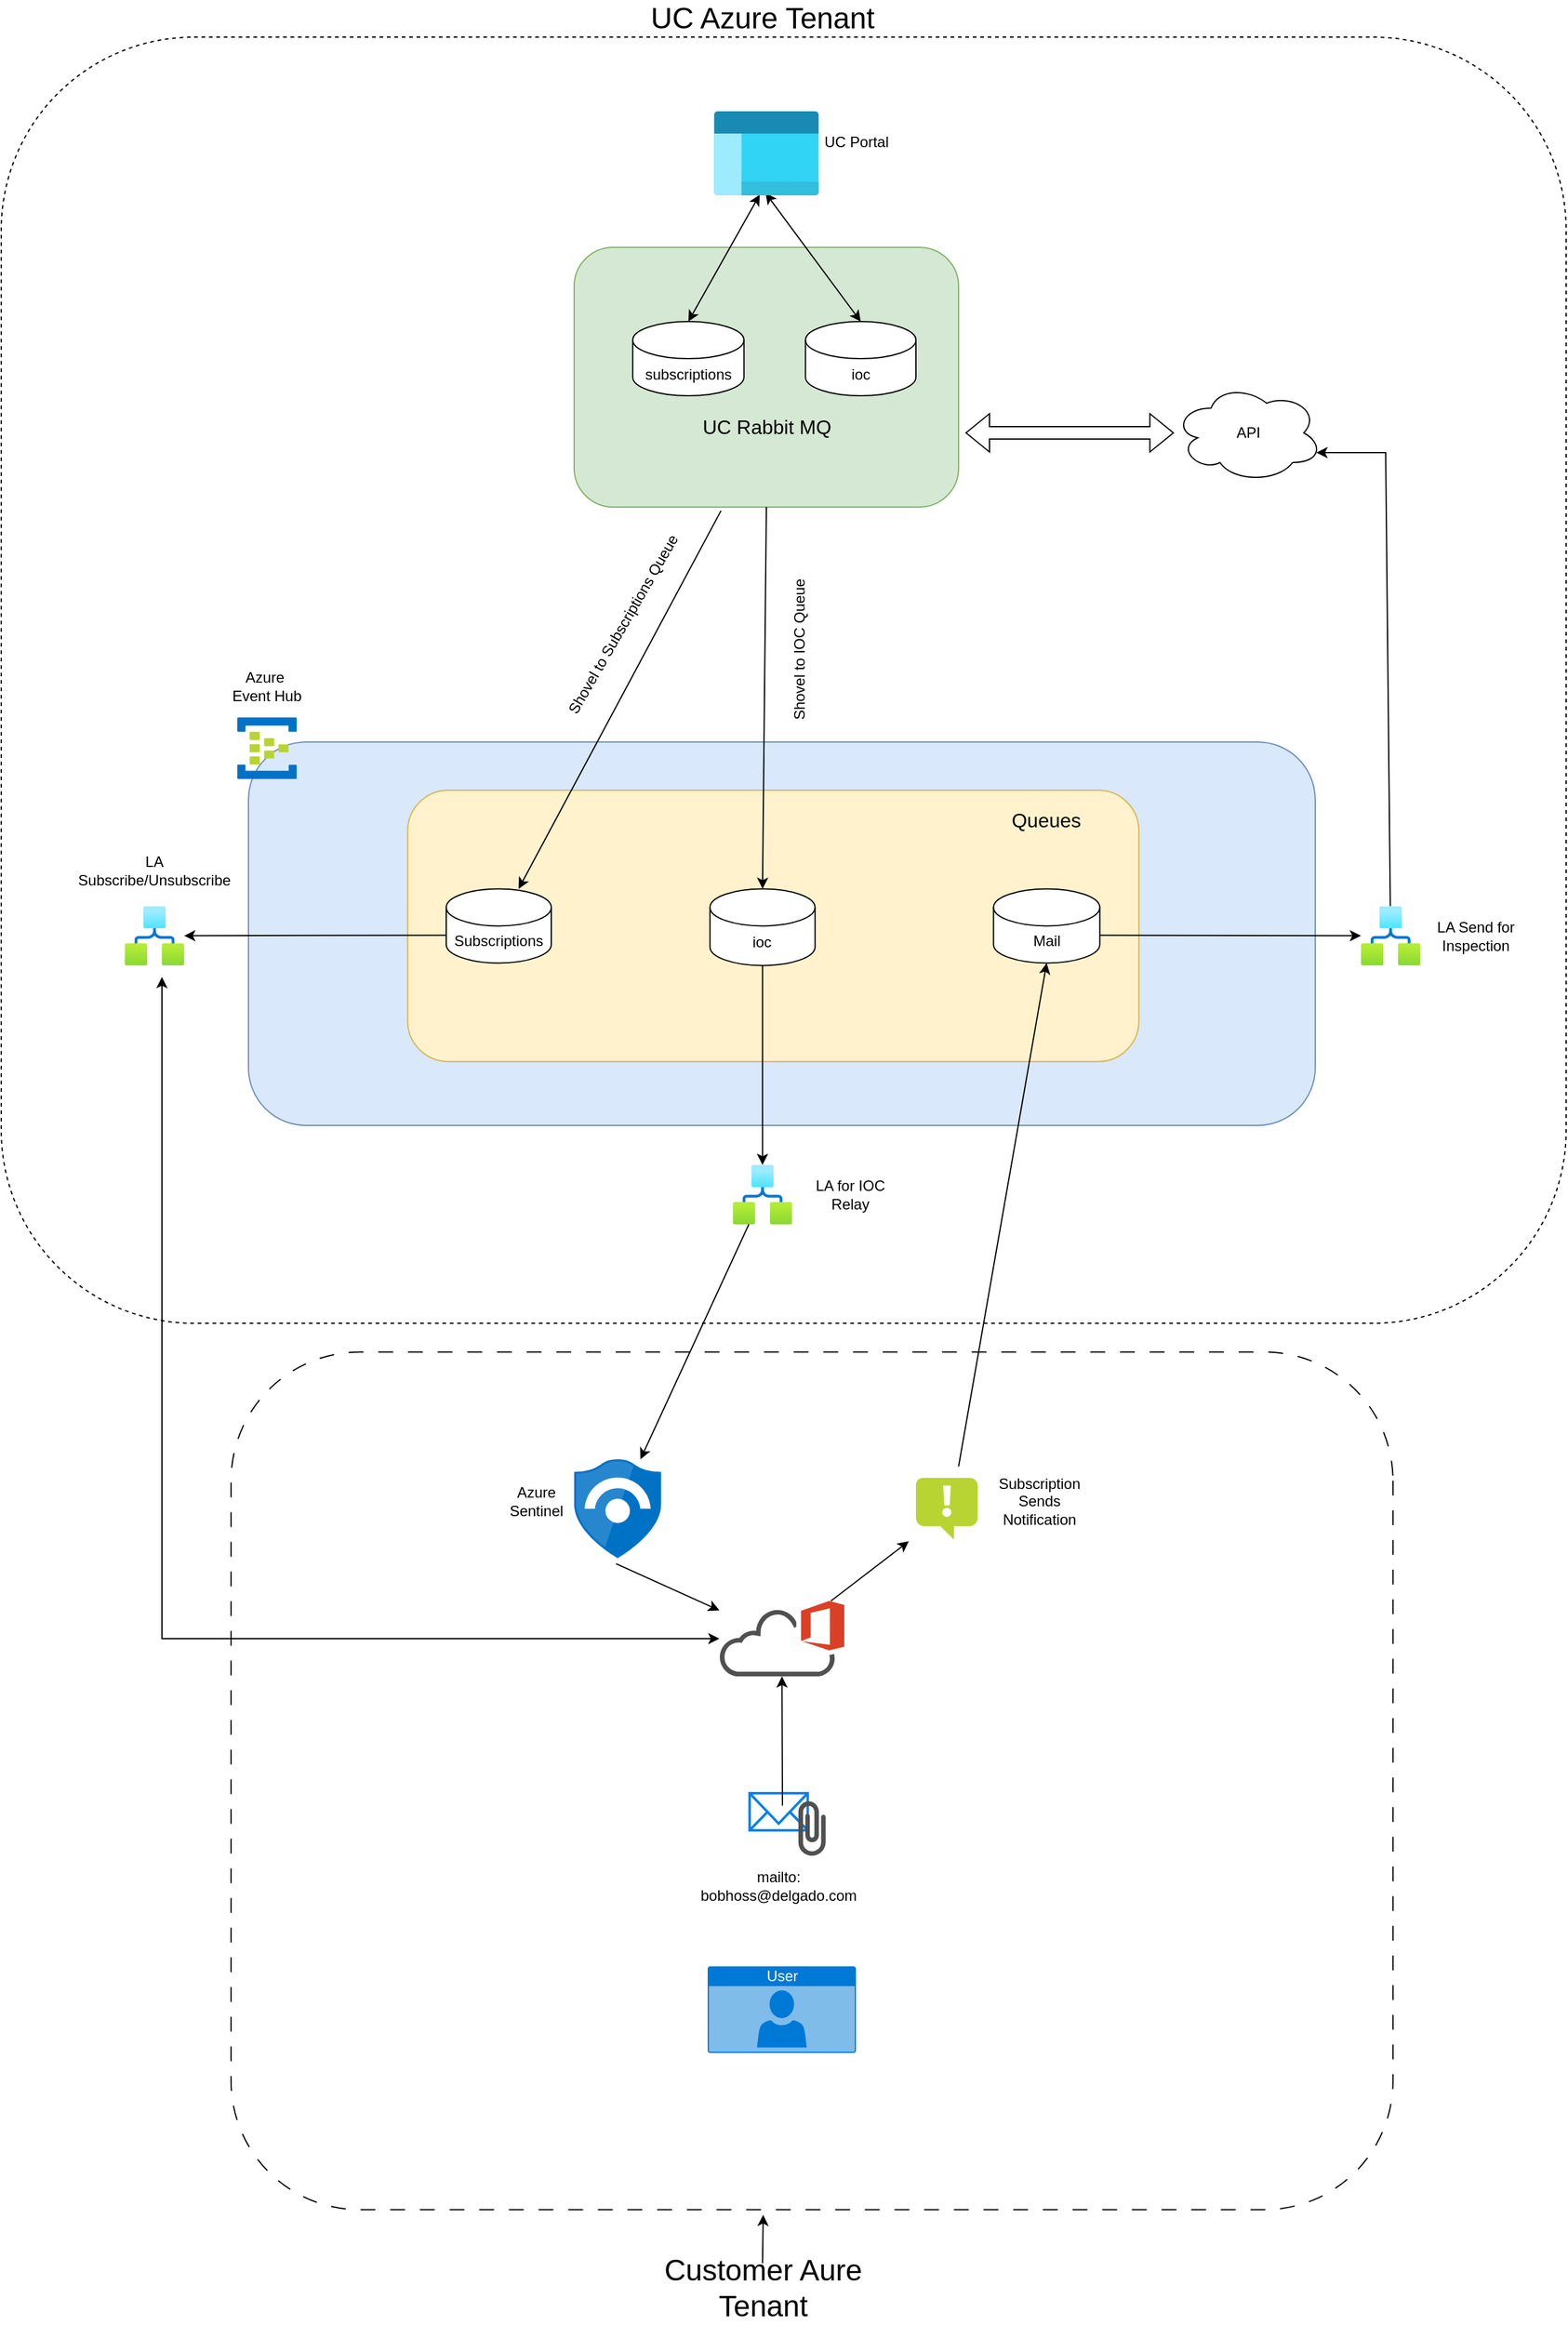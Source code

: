 <mxfile version="21.6.8" type="device">
  <diagram id="4mdgIPlBegKgzQdD6meI" name="ServiceBus-High-Level">
    <mxGraphModel dx="2049" dy="2287" grid="1" gridSize="10" guides="1" tooltips="1" connect="1" arrows="1" fold="1" page="1" pageScale="1" pageWidth="850" pageHeight="1100" math="0" shadow="0">
      <root>
        <mxCell id="0" />
        <mxCell id="1" parent="0" />
        <mxCell id="MIT6gQoDaKsgvTAdr3W3-1" value="" style="rounded=1;whiteSpace=wrap;html=1;dashed=1;" parent="1" vertex="1">
          <mxGeometry x="360" y="-510" width="1266" height="1040" as="geometry" />
        </mxCell>
        <mxCell id="MIT6gQoDaKsgvTAdr3W3-2" value="" style="rounded=1;whiteSpace=wrap;html=1;dashed=1;dashPattern=12 12;rotation=90;" parent="1" vertex="1">
          <mxGeometry x="669.17" y="430" width="693.5" height="940" as="geometry" />
        </mxCell>
        <mxCell id="MIT6gQoDaKsgvTAdr3W3-3" value="" style="rounded=1;whiteSpace=wrap;html=1;fillColor=#d5e8d4;strokeColor=#82b366;" parent="1" vertex="1">
          <mxGeometry x="823.49" y="-340" width="311" height="210" as="geometry" />
        </mxCell>
        <mxCell id="MIT6gQoDaKsgvTAdr3W3-4" value="" style="rounded=1;whiteSpace=wrap;html=1;fillColor=#dae8fc;strokeColor=#6c8ebf;" parent="1" vertex="1">
          <mxGeometry x="560" y="60" width="863" height="310" as="geometry" />
        </mxCell>
        <mxCell id="MIT6gQoDaKsgvTAdr3W3-5" value="" style="rounded=1;whiteSpace=wrap;html=1;fillColor=#fff2cc;strokeColor=#d6b656;rotation=90;" parent="1" vertex="1">
          <mxGeometry x="874.91" y="-87.07" width="219.34" height="591.53" as="geometry" />
        </mxCell>
        <mxCell id="MIT6gQoDaKsgvTAdr3W3-7" value="subscriptions" style="shape=cylinder3;whiteSpace=wrap;html=1;boundedLbl=1;backgroundOutline=1;size=15;" parent="1" vertex="1">
          <mxGeometry x="870.87" y="-280" width="90" height="60" as="geometry" />
        </mxCell>
        <mxCell id="MIT6gQoDaKsgvTAdr3W3-8" value="Subscriptions" style="shape=cylinder3;whiteSpace=wrap;html=1;boundedLbl=1;backgroundOutline=1;size=15;" parent="1" vertex="1">
          <mxGeometry x="720" y="178.7" width="85" height="60" as="geometry" />
        </mxCell>
        <mxCell id="MIT6gQoDaKsgvTAdr3W3-9" value="ioc" style="shape=cylinder3;whiteSpace=wrap;html=1;boundedLbl=1;backgroundOutline=1;size=15;" parent="1" vertex="1">
          <mxGeometry x="1010.63" y="-280" width="89.37" height="60" as="geometry" />
        </mxCell>
        <mxCell id="MIT6gQoDaKsgvTAdr3W3-10" value="ioc" style="shape=cylinder3;whiteSpace=wrap;html=1;boundedLbl=1;backgroundOutline=1;size=15;" parent="1" vertex="1">
          <mxGeometry x="933.37" y="178.71" width="85" height="62" as="geometry" />
        </mxCell>
        <mxCell id="MIT6gQoDaKsgvTAdr3W3-13" value="" style="image;aspect=fixed;html=1;points=[];align=center;fontSize=12;image=img/lib/azure2/internet_of_things/Logic_Apps.svg;" parent="1" vertex="1">
          <mxGeometry x="951.87" y="402" width="48" height="48" as="geometry" />
        </mxCell>
        <mxCell id="MIT6gQoDaKsgvTAdr3W3-14" value="" style="endArrow=classic;html=1;rounded=0;" parent="1" source="MIT6gQoDaKsgvTAdr3W3-10" target="MIT6gQoDaKsgvTAdr3W3-13" edge="1">
          <mxGeometry width="50" height="50" relative="1" as="geometry">
            <mxPoint x="535" y="50" as="sourcePoint" />
            <mxPoint x="190" y="740" as="targetPoint" />
          </mxGeometry>
        </mxCell>
        <mxCell id="MIT6gQoDaKsgvTAdr3W3-15" value="API" style="ellipse;shape=cloud;whiteSpace=wrap;html=1;" parent="1" vertex="1">
          <mxGeometry x="1308.75" y="-230" width="120" height="80" as="geometry" />
        </mxCell>
        <mxCell id="MIT6gQoDaKsgvTAdr3W3-16" value="" style="shape=flexArrow;endArrow=classic;startArrow=classic;html=1;rounded=0;" parent="1" source="MIT6gQoDaKsgvTAdr3W3-15" edge="1">
          <mxGeometry width="100" height="100" relative="1" as="geometry">
            <mxPoint x="910" y="480" as="sourcePoint" />
            <mxPoint x="1140" y="-190" as="targetPoint" />
            <Array as="points" />
          </mxGeometry>
        </mxCell>
        <mxCell id="MIT6gQoDaKsgvTAdr3W3-19" value="" style="endArrow=classic;startArrow=classic;html=1;rounded=0;entryX=0.492;entryY=0.972;entryDx=0;entryDy=0;entryPerimeter=0;exitX=0.5;exitY=0;exitDx=0;exitDy=0;exitPerimeter=0;" parent="1" source="MIT6gQoDaKsgvTAdr3W3-9" target="MIT6gQoDaKsgvTAdr3W3-33" edge="1">
          <mxGeometry width="50" height="50" relative="1" as="geometry">
            <mxPoint x="1498" y="-160" as="sourcePoint" />
            <mxPoint x="1116" y="-238" as="targetPoint" />
          </mxGeometry>
        </mxCell>
        <mxCell id="MIT6gQoDaKsgvTAdr3W3-20" value="" style="endArrow=classic;startArrow=classic;html=1;rounded=0;entryX=0.5;entryY=0;entryDx=0;entryDy=0;entryPerimeter=0;exitX=0.437;exitY=0.99;exitDx=0;exitDy=0;exitPerimeter=0;" parent="1" source="MIT6gQoDaKsgvTAdr3W3-33" target="MIT6gQoDaKsgvTAdr3W3-7" edge="1">
          <mxGeometry width="50" height="50" relative="1" as="geometry">
            <mxPoint x="1121.04" y="-224.96" as="sourcePoint" />
            <mxPoint x="1548" y="-210" as="targetPoint" />
          </mxGeometry>
        </mxCell>
        <mxCell id="MIT6gQoDaKsgvTAdr3W3-21" value="LA Send for Inspection" style="text;html=1;strokeColor=none;fillColor=none;align=center;verticalAlign=middle;whiteSpace=wrap;rounded=0;" parent="1" vertex="1">
          <mxGeometry x="1508" y="201.71" width="90" height="30" as="geometry" />
        </mxCell>
        <mxCell id="MIT6gQoDaKsgvTAdr3W3-22" value="LA Subscribe/Unsubscribe" style="text;html=1;strokeColor=none;fillColor=none;align=center;verticalAlign=middle;whiteSpace=wrap;rounded=0;" parent="1" vertex="1">
          <mxGeometry x="439" y="148.7" width="90" height="30" as="geometry" />
        </mxCell>
        <mxCell id="MIT6gQoDaKsgvTAdr3W3-23" value="LA for IOC Relay" style="text;html=1;strokeColor=none;fillColor=none;align=center;verticalAlign=middle;whiteSpace=wrap;rounded=0;" parent="1" vertex="1">
          <mxGeometry x="1001.5" y="411" width="90" height="30" as="geometry" />
        </mxCell>
        <mxCell id="MIT6gQoDaKsgvTAdr3W3-24" value="" style="sketch=0;pointerEvents=1;shadow=0;dashed=0;html=1;strokeColor=none;fillColor=#505050;labelPosition=center;verticalLabelPosition=bottom;outlineConnect=0;verticalAlign=top;align=center;shape=mxgraph.office.clouds.office_365;" parent="1" vertex="1">
          <mxGeometry x="941" y="754.5" width="101" height="61" as="geometry" />
        </mxCell>
        <mxCell id="MIT6gQoDaKsgvTAdr3W3-25" value="User" style="html=1;whiteSpace=wrap;strokeColor=none;fillColor=#0079D6;labelPosition=center;verticalLabelPosition=middle;verticalAlign=top;align=center;fontSize=12;outlineConnect=0;spacingTop=-6;fontColor=#FFFFFF;sketch=0;shape=mxgraph.sitemap.user;" parent="1" vertex="1">
          <mxGeometry x="931.5" y="1050" width="120" height="70" as="geometry" />
        </mxCell>
        <mxCell id="MIT6gQoDaKsgvTAdr3W3-26" value="" style="html=1;verticalLabelPosition=bottom;align=center;labelBackgroundColor=#ffffff;verticalAlign=top;strokeWidth=2;strokeColor=#0080F0;shadow=0;dashed=0;shape=mxgraph.ios7.icons.mail;" parent="1" vertex="1">
          <mxGeometry x="965.42" y="910" width="47" height="30" as="geometry" />
        </mxCell>
        <mxCell id="MIT6gQoDaKsgvTAdr3W3-27" value="" style="sketch=0;pointerEvents=1;shadow=0;dashed=0;html=1;strokeColor=none;fillColor=#505050;labelPosition=center;verticalLabelPosition=bottom;verticalAlign=top;outlineConnect=0;align=center;shape=mxgraph.office.concepts.attachment;" parent="1" vertex="1">
          <mxGeometry x="1004.92" y="916.5" width="22" height="44" as="geometry" />
        </mxCell>
        <mxCell id="MIT6gQoDaKsgvTAdr3W3-29" value="mailto: bobhoss@delgado.com" style="text;html=1;strokeColor=none;fillColor=none;align=center;verticalAlign=middle;whiteSpace=wrap;rounded=0;" parent="1" vertex="1">
          <mxGeometry x="944.92" y="970" width="88" height="30" as="geometry" />
        </mxCell>
        <mxCell id="MIT6gQoDaKsgvTAdr3W3-30" value="" style="endArrow=classic;html=1;rounded=0;" parent="1" target="MIT6gQoDaKsgvTAdr3W3-24" edge="1">
          <mxGeometry width="50" height="50" relative="1" as="geometry">
            <mxPoint x="992" y="920" as="sourcePoint" />
            <mxPoint x="1157" y="1060" as="targetPoint" />
          </mxGeometry>
        </mxCell>
        <mxCell id="MIT6gQoDaKsgvTAdr3W3-31" value="Subscription Sends Notification" style="text;html=1;strokeColor=none;fillColor=none;align=center;verticalAlign=middle;whiteSpace=wrap;rounded=0;" parent="1" vertex="1">
          <mxGeometry x="1170" y="659.25" width="60" height="30" as="geometry" />
        </mxCell>
        <mxCell id="MIT6gQoDaKsgvTAdr3W3-33" value="" style="image;aspect=fixed;html=1;points=[];align=center;fontSize=12;image=img/lib/azure2/general/Management_Portal.svg;" parent="1" vertex="1">
          <mxGeometry x="936.5" y="-450" width="85" height="68" as="geometry" />
        </mxCell>
        <mxCell id="MIT6gQoDaKsgvTAdr3W3-36" value="Azure&amp;nbsp; Event Hub" style="text;html=1;strokeColor=none;fillColor=none;align=center;verticalAlign=middle;whiteSpace=wrap;rounded=0;" parent="1" vertex="1">
          <mxGeometry x="540" y="1.243e-14" width="70" height="30" as="geometry" />
        </mxCell>
        <mxCell id="MIT6gQoDaKsgvTAdr3W3-37" value="Mail" style="shape=cylinder3;whiteSpace=wrap;html=1;boundedLbl=1;backgroundOutline=1;size=15;" parent="1" vertex="1">
          <mxGeometry x="1162.75" y="178.7" width="86" height="60" as="geometry" />
        </mxCell>
        <mxCell id="MIT6gQoDaKsgvTAdr3W3-39" value="" style="endArrow=classic;html=1;rounded=0;entryX=0.5;entryY=0;entryDx=0;entryDy=0;entryPerimeter=0;exitX=0.5;exitY=1;exitDx=0;exitDy=0;" parent="1" source="MIT6gQoDaKsgvTAdr3W3-3" target="MIT6gQoDaKsgvTAdr3W3-10" edge="1">
          <mxGeometry width="50" height="50" relative="1" as="geometry">
            <mxPoint x="984" y="-80" as="sourcePoint" />
            <mxPoint x="630" y="180" as="targetPoint" />
          </mxGeometry>
        </mxCell>
        <mxCell id="MIT6gQoDaKsgvTAdr3W3-40" value="Shovel to IOC Queue" style="text;html=1;strokeColor=none;fillColor=none;align=center;verticalAlign=middle;whiteSpace=wrap;rounded=0;rotation=-90;" parent="1" vertex="1">
          <mxGeometry x="946" y="-30" width="120" height="30" as="geometry" />
        </mxCell>
        <mxCell id="MIT6gQoDaKsgvTAdr3W3-41" value="" style="image;sketch=0;aspect=fixed;html=1;points=[];align=center;fontSize=12;image=img/lib/mscae/Azure_Sentinel.svg;" parent="1" vertex="1">
          <mxGeometry x="823.49" y="640" width="70.4" height="80" as="geometry" />
        </mxCell>
        <mxCell id="MIT6gQoDaKsgvTAdr3W3-42" value="&lt;font style=&quot;font-size: 16px;&quot;&gt;UC Rabbit MQ&lt;/font&gt;" style="text;html=1;strokeColor=none;fillColor=none;align=center;verticalAlign=middle;whiteSpace=wrap;rounded=0;" parent="1" vertex="1">
          <mxGeometry x="922.5" y="-210" width="113" height="30" as="geometry" />
        </mxCell>
        <mxCell id="MIT6gQoDaKsgvTAdr3W3-43" value="" style="endArrow=classic;startArrow=classic;html=1;rounded=0;" parent="1" target="MIT6gQoDaKsgvTAdr3W3-24" edge="1">
          <mxGeometry width="50" height="50" relative="1" as="geometry">
            <mxPoint x="490" y="250" as="sourcePoint" />
            <mxPoint x="1641" y="300" as="targetPoint" />
            <Array as="points">
              <mxPoint x="490" y="540" />
              <mxPoint x="490" y="785" />
            </Array>
          </mxGeometry>
        </mxCell>
        <mxCell id="MIT6gQoDaKsgvTAdr3W3-45" value="&lt;font style=&quot;font-size: 24px;&quot;&gt;Customer Aure Tenant&lt;/font&gt;" style="text;html=1;strokeColor=none;fillColor=none;align=center;verticalAlign=middle;whiteSpace=wrap;rounded=0;" parent="1" vertex="1">
          <mxGeometry x="894.62" y="1290" width="162.5" height="40" as="geometry" />
        </mxCell>
        <mxCell id="MIT6gQoDaKsgvTAdr3W3-46" value="Azure Sentinel" style="text;html=1;strokeColor=none;fillColor=none;align=center;verticalAlign=middle;whiteSpace=wrap;rounded=0;" parent="1" vertex="1">
          <mxGeometry x="763.49" y="659.25" width="60" height="30" as="geometry" />
        </mxCell>
        <mxCell id="MIT6gQoDaKsgvTAdr3W3-47" value="" style="endArrow=classic;html=1;rounded=0;exitX=0.481;exitY=1.055;exitDx=0;exitDy=0;exitPerimeter=0;" parent="1" source="MIT6gQoDaKsgvTAdr3W3-41" target="MIT6gQoDaKsgvTAdr3W3-24" edge="1">
          <mxGeometry width="50" height="50" relative="1" as="geometry">
            <mxPoint x="437" y="980" as="sourcePoint" />
            <mxPoint x="487" y="930" as="targetPoint" />
          </mxGeometry>
        </mxCell>
        <mxCell id="MIT6gQoDaKsgvTAdr3W3-48" value="&lt;font style=&quot;font-size: 16px;&quot;&gt;Queues&lt;/font&gt;" style="text;html=1;strokeColor=none;fillColor=none;align=center;verticalAlign=middle;whiteSpace=wrap;rounded=0;rotation=0;" parent="1" vertex="1">
          <mxGeometry x="1143.25" y="96.7" width="125" height="52" as="geometry" />
        </mxCell>
        <mxCell id="MIT6gQoDaKsgvTAdr3W3-49" value="" style="endArrow=classic;html=1;rounded=0;" parent="1" source="MIT6gQoDaKsgvTAdr3W3-24" edge="1">
          <mxGeometry width="50" height="50" relative="1" as="geometry">
            <mxPoint x="437" y="800" as="sourcePoint" />
            <mxPoint x="1094.25" y="706.25" as="targetPoint" />
          </mxGeometry>
        </mxCell>
        <mxCell id="MIT6gQoDaKsgvTAdr3W3-50" value="" style="endArrow=classic;html=1;rounded=0;exitX=0.382;exitY=1.014;exitDx=0;exitDy=0;exitPerimeter=0;" parent="1" source="MIT6gQoDaKsgvTAdr3W3-3" target="MIT6gQoDaKsgvTAdr3W3-8" edge="1">
          <mxGeometry width="50" height="50" relative="1" as="geometry">
            <mxPoint x="940" y="-120" as="sourcePoint" />
            <mxPoint x="900" y="-30" as="targetPoint" />
          </mxGeometry>
        </mxCell>
        <mxCell id="MIT6gQoDaKsgvTAdr3W3-51" value="UC Portal" style="text;html=1;strokeColor=none;fillColor=none;align=center;verticalAlign=middle;whiteSpace=wrap;rounded=0;" parent="1" vertex="1">
          <mxGeometry x="1021.5" y="-440" width="60" height="30" as="geometry" />
        </mxCell>
        <mxCell id="MIT6gQoDaKsgvTAdr3W3-52" value="Shovel to Subscriptions Queue" style="text;html=1;strokeColor=none;fillColor=none;align=center;verticalAlign=middle;whiteSpace=wrap;rounded=0;rotation=-60;" parent="1" vertex="1">
          <mxGeometry x="774.55" y="-50" width="177.32" height="30" as="geometry" />
        </mxCell>
        <mxCell id="MIT6gQoDaKsgvTAdr3W3-53" value="&lt;font style=&quot;font-size: 24px;&quot;&gt;UC Azure Tenant&lt;/font&gt;" style="text;html=1;strokeColor=none;fillColor=none;align=center;verticalAlign=middle;whiteSpace=wrap;rounded=0;" parent="1" vertex="1">
          <mxGeometry x="870.87" y="-540" width="210" height="30" as="geometry" />
        </mxCell>
        <mxCell id="MIT6gQoDaKsgvTAdr3W3-54" value="" style="endArrow=classic;html=1;rounded=0;entryX=1.006;entryY=0.542;entryDx=0;entryDy=0;entryPerimeter=0;exitX=0.5;exitY=0;exitDx=0;exitDy=0;" parent="1" source="MIT6gQoDaKsgvTAdr3W3-45" target="MIT6gQoDaKsgvTAdr3W3-2" edge="1">
          <mxGeometry width="50" height="50" relative="1" as="geometry">
            <mxPoint x="1477" y="1002" as="sourcePoint" />
            <mxPoint x="677" y="730" as="targetPoint" />
          </mxGeometry>
        </mxCell>
        <mxCell id="MIT6gQoDaKsgvTAdr3W3-67" value="" style="endArrow=classic;html=1;rounded=0;" parent="1" source="MIT6gQoDaKsgvTAdr3W3-13" target="MIT6gQoDaKsgvTAdr3W3-41" edge="1">
          <mxGeometry width="50" height="50" relative="1" as="geometry">
            <mxPoint x="994" y="252" as="sourcePoint" />
            <mxPoint x="994" y="412" as="targetPoint" />
          </mxGeometry>
        </mxCell>
        <mxCell id="MIT6gQoDaKsgvTAdr3W3-70" value="" style="endArrow=classic;html=1;rounded=0;entryX=0.96;entryY=0.7;entryDx=0;entryDy=0;entryPerimeter=0;" parent="1" source="MIT6gQoDaKsgvTAdr3W3-17" target="MIT6gQoDaKsgvTAdr3W3-15" edge="1">
          <mxGeometry width="50" height="50" relative="1" as="geometry">
            <mxPoint x="840" y="270" as="sourcePoint" />
            <mxPoint x="890" y="220" as="targetPoint" />
            <Array as="points">
              <mxPoint x="1480" y="-174" />
            </Array>
          </mxGeometry>
        </mxCell>
        <mxCell id="MIT6gQoDaKsgvTAdr3W3-71" value="" style="endArrow=classic;html=1;rounded=0;entryX=0.5;entryY=1;entryDx=0;entryDy=0;entryPerimeter=0;" parent="1" target="MIT6gQoDaKsgvTAdr3W3-37" edge="1">
          <mxGeometry width="50" height="50" relative="1" as="geometry">
            <mxPoint x="1134.495" y="645.75" as="sourcePoint" />
            <mxPoint x="890" y="220" as="targetPoint" />
          </mxGeometry>
        </mxCell>
        <mxCell id="MIT6gQoDaKsgvTAdr3W3-76" value="" style="endArrow=classic;html=1;rounded=0;exitX=1;exitY=0;exitDx=0;exitDy=37.5;exitPerimeter=0;" parent="1" source="MIT6gQoDaKsgvTAdr3W3-37" target="MIT6gQoDaKsgvTAdr3W3-17" edge="1">
          <mxGeometry width="50" height="50" relative="1" as="geometry">
            <mxPoint x="1256" y="209" as="sourcePoint" />
            <mxPoint x="1550" y="210" as="targetPoint" />
          </mxGeometry>
        </mxCell>
        <mxCell id="MIT6gQoDaKsgvTAdr3W3-17" value="" style="image;aspect=fixed;html=1;points=[];align=center;fontSize=12;image=img/lib/azure2/internet_of_things/Logic_Apps.svg;" parent="1" vertex="1">
          <mxGeometry x="1460" y="192.71" width="48" height="48" as="geometry" />
        </mxCell>
        <mxCell id="MIT6gQoDaKsgvTAdr3W3-77" value="" style="endArrow=classic;html=1;rounded=0;exitX=0;exitY=0;exitDx=0;exitDy=37.5;exitPerimeter=0;" parent="1" source="MIT6gQoDaKsgvTAdr3W3-8" target="MIT6gQoDaKsgvTAdr3W3-11" edge="1">
          <mxGeometry width="50" height="50" relative="1" as="geometry">
            <mxPoint x="720" y="216" as="sourcePoint" />
            <mxPoint x="380" y="216" as="targetPoint" />
            <Array as="points" />
          </mxGeometry>
        </mxCell>
        <mxCell id="MIT6gQoDaKsgvTAdr3W3-11" value="" style="image;aspect=fixed;html=1;points=[];align=center;fontSize=12;image=img/lib/azure2/internet_of_things/Logic_Apps.svg;" parent="1" vertex="1">
          <mxGeometry x="460" y="192.71" width="48" height="48" as="geometry" />
        </mxCell>
        <mxCell id="oYPpc65fc04HTXq4InNN-1" value="" style="image;sketch=0;aspect=fixed;html=1;points=[];align=center;fontSize=12;image=img/lib/mscae/Event_Hubs.svg;" vertex="1" parent="1">
          <mxGeometry x="551" y="40" width="48" height="50" as="geometry" />
        </mxCell>
        <mxCell id="oYPpc65fc04HTXq4InNN-2" value="" style="image;sketch=0;aspect=fixed;html=1;points=[];align=center;fontSize=12;image=img/lib/mscae/Notification.svg;" vertex="1" parent="1">
          <mxGeometry x="1100" y="655" width="50" height="50" as="geometry" />
        </mxCell>
      </root>
    </mxGraphModel>
  </diagram>
</mxfile>
